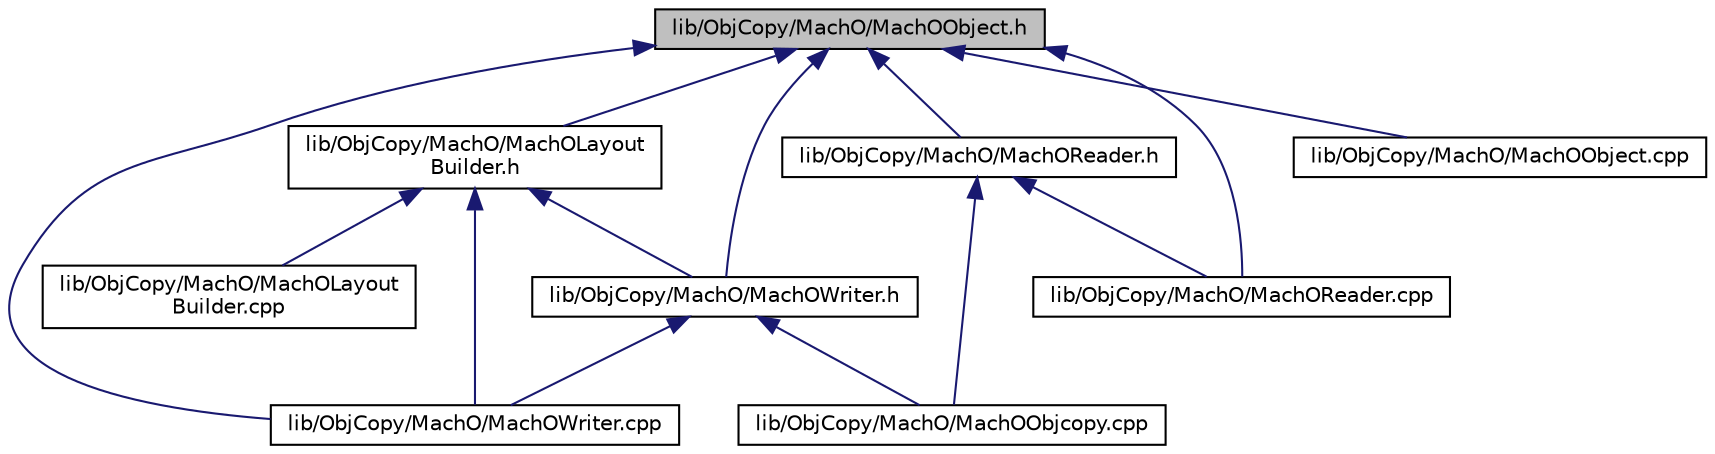 digraph "lib/ObjCopy/MachO/MachOObject.h"
{
 // LATEX_PDF_SIZE
  bgcolor="transparent";
  edge [fontname="Helvetica",fontsize="10",labelfontname="Helvetica",labelfontsize="10"];
  node [fontname="Helvetica",fontsize="10",shape=record];
  Node1 [label="lib/ObjCopy/MachO/MachOObject.h",height=0.2,width=0.4,color="black", fillcolor="grey75", style="filled", fontcolor="black",tooltip=" "];
  Node1 -> Node2 [dir="back",color="midnightblue",fontsize="10",style="solid",fontname="Helvetica"];
  Node2 [label="lib/ObjCopy/MachO/MachOLayout\lBuilder.h",height=0.2,width=0.4,color="black",URL="$MachOLayoutBuilder_8h.html",tooltip=" "];
  Node2 -> Node3 [dir="back",color="midnightblue",fontsize="10",style="solid",fontname="Helvetica"];
  Node3 [label="lib/ObjCopy/MachO/MachOLayout\lBuilder.cpp",height=0.2,width=0.4,color="black",URL="$MachOLayoutBuilder_8cpp.html",tooltip=" "];
  Node2 -> Node4 [dir="back",color="midnightblue",fontsize="10",style="solid",fontname="Helvetica"];
  Node4 [label="lib/ObjCopy/MachO/MachOWriter.h",height=0.2,width=0.4,color="black",URL="$MachOWriter_8h.html",tooltip=" "];
  Node4 -> Node5 [dir="back",color="midnightblue",fontsize="10",style="solid",fontname="Helvetica"];
  Node5 [label="lib/ObjCopy/MachO/MachOObjcopy.cpp",height=0.2,width=0.4,color="black",URL="$MachOObjcopy_8cpp.html",tooltip=" "];
  Node4 -> Node6 [dir="back",color="midnightblue",fontsize="10",style="solid",fontname="Helvetica"];
  Node6 [label="lib/ObjCopy/MachO/MachOWriter.cpp",height=0.2,width=0.4,color="black",URL="$MachOWriter_8cpp.html",tooltip=" "];
  Node2 -> Node6 [dir="back",color="midnightblue",fontsize="10",style="solid",fontname="Helvetica"];
  Node1 -> Node7 [dir="back",color="midnightblue",fontsize="10",style="solid",fontname="Helvetica"];
  Node7 [label="lib/ObjCopy/MachO/MachOReader.h",height=0.2,width=0.4,color="black",URL="$MachOReader_8h.html",tooltip=" "];
  Node7 -> Node5 [dir="back",color="midnightblue",fontsize="10",style="solid",fontname="Helvetica"];
  Node7 -> Node8 [dir="back",color="midnightblue",fontsize="10",style="solid",fontname="Helvetica"];
  Node8 [label="lib/ObjCopy/MachO/MachOReader.cpp",height=0.2,width=0.4,color="black",URL="$MachOReader_8cpp.html",tooltip=" "];
  Node1 -> Node4 [dir="back",color="midnightblue",fontsize="10",style="solid",fontname="Helvetica"];
  Node1 -> Node9 [dir="back",color="midnightblue",fontsize="10",style="solid",fontname="Helvetica"];
  Node9 [label="lib/ObjCopy/MachO/MachOObject.cpp",height=0.2,width=0.4,color="black",URL="$MachOObject_8cpp.html",tooltip=" "];
  Node1 -> Node8 [dir="back",color="midnightblue",fontsize="10",style="solid",fontname="Helvetica"];
  Node1 -> Node6 [dir="back",color="midnightblue",fontsize="10",style="solid",fontname="Helvetica"];
}
